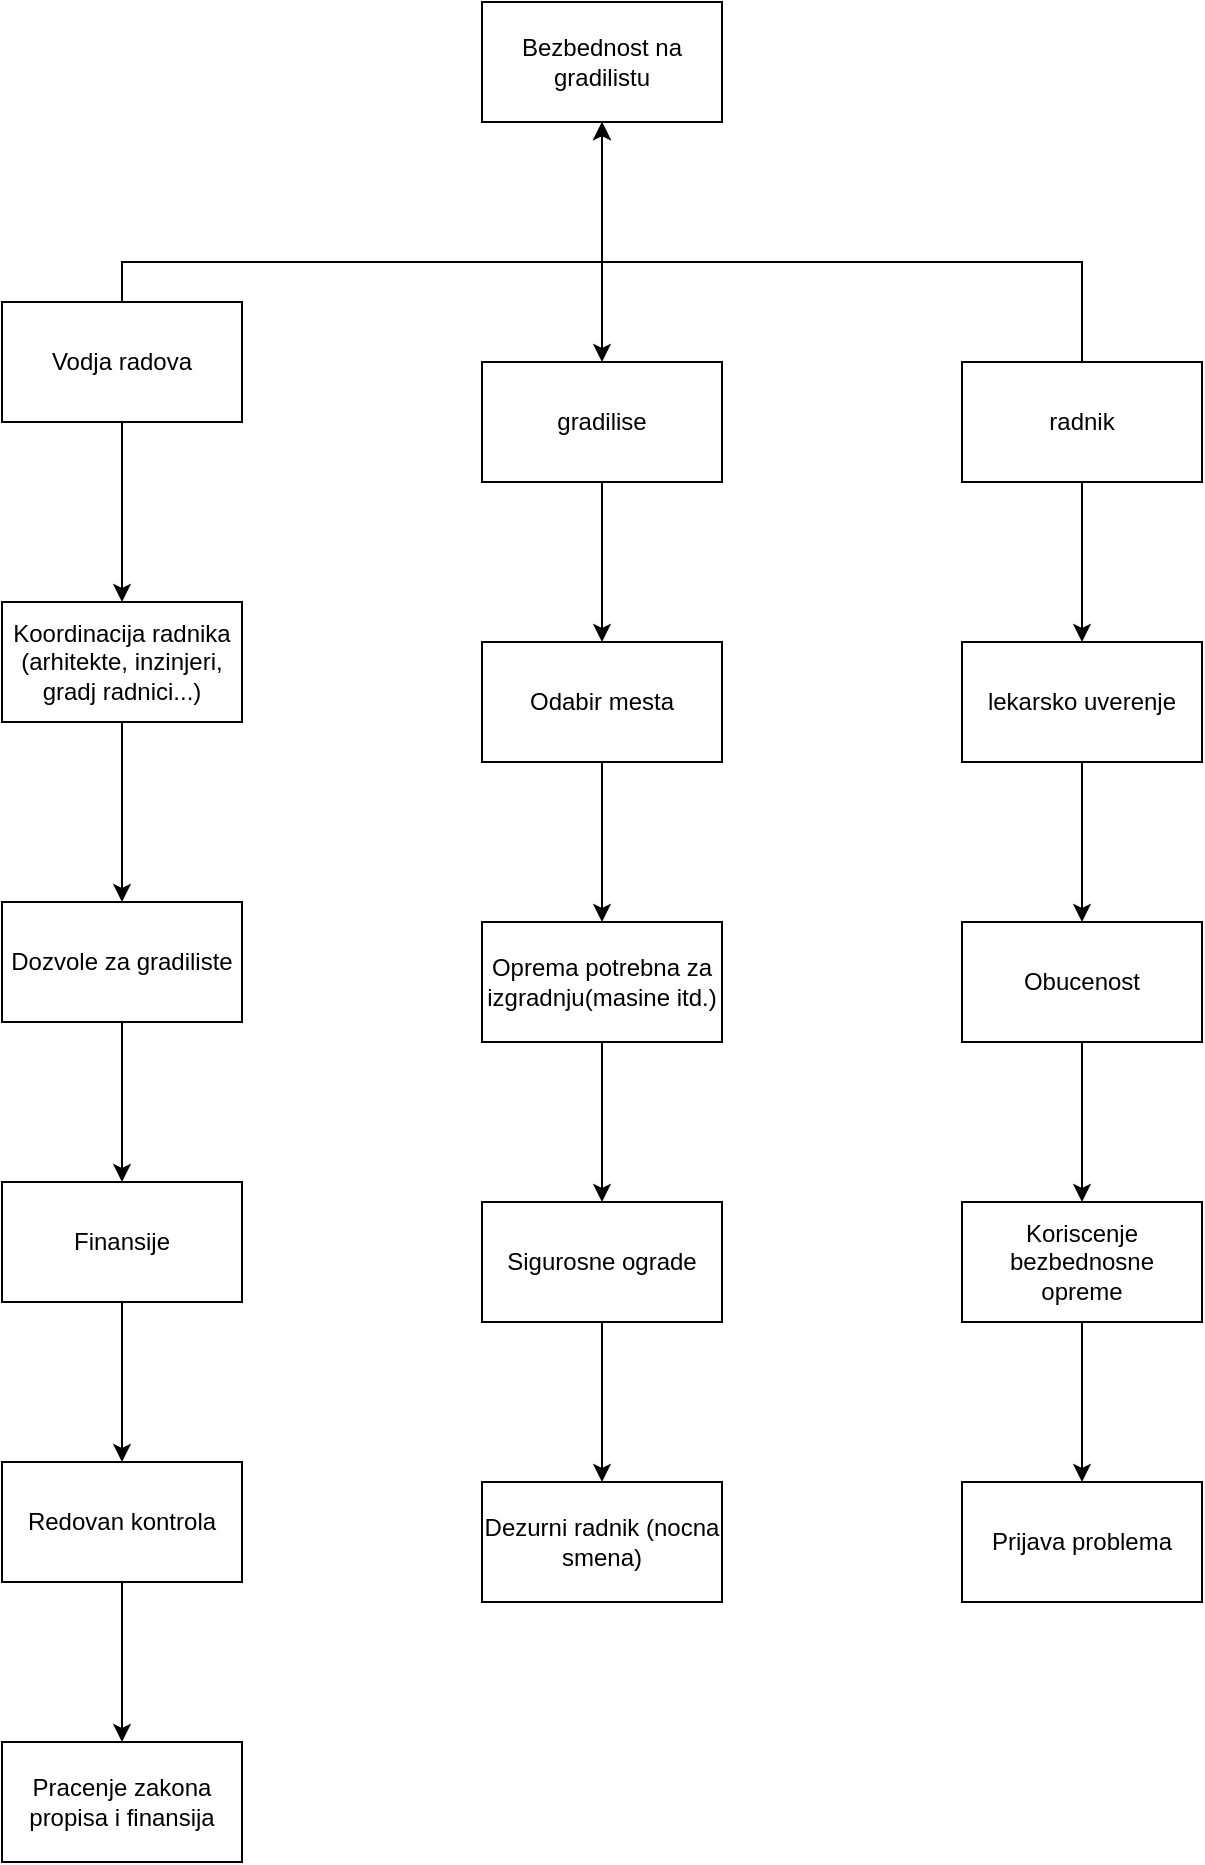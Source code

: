 <mxfile version="21.2.8" type="device">
  <diagram id="-3KZ8sQtgi4ZOSZBcIpP" name="Page-2">
    <mxGraphModel dx="1434" dy="756" grid="1" gridSize="10" guides="1" tooltips="1" connect="1" arrows="1" fold="1" page="1" pageScale="1" pageWidth="827" pageHeight="1169" math="0" shadow="0">
      <root>
        <mxCell id="0" />
        <mxCell id="1" parent="0" />
        <mxCell id="lK-TBmjNOBdQ8cUcPQU5-29" style="edgeStyle=orthogonalEdgeStyle;rounded=0;orthogonalLoop=1;jettySize=auto;html=1;entryX=0.5;entryY=1;entryDx=0;entryDy=0;" edge="1" parent="1" source="BefUz19iRx9p-KyVa4R2-1" target="lK-TBmjNOBdQ8cUcPQU5-27">
          <mxGeometry relative="1" as="geometry">
            <Array as="points">
              <mxPoint x="140" y="220" />
              <mxPoint x="380" y="220" />
            </Array>
          </mxGeometry>
        </mxCell>
        <mxCell id="lK-TBmjNOBdQ8cUcPQU5-31" style="edgeStyle=orthogonalEdgeStyle;rounded=0;orthogonalLoop=1;jettySize=auto;html=1;entryX=0.5;entryY=0;entryDx=0;entryDy=0;" edge="1" parent="1" source="BefUz19iRx9p-KyVa4R2-1" target="lK-TBmjNOBdQ8cUcPQU5-7">
          <mxGeometry relative="1" as="geometry" />
        </mxCell>
        <mxCell id="BefUz19iRx9p-KyVa4R2-1" value="Vodja radova" style="rounded=0;whiteSpace=wrap;html=1;" vertex="1" parent="1">
          <mxGeometry x="80" y="240" width="120" height="60" as="geometry" />
        </mxCell>
        <mxCell id="lK-TBmjNOBdQ8cUcPQU5-4" value="" style="edgeStyle=orthogonalEdgeStyle;rounded=0;orthogonalLoop=1;jettySize=auto;html=1;" edge="1" parent="1" source="lK-TBmjNOBdQ8cUcPQU5-1" target="lK-TBmjNOBdQ8cUcPQU5-3">
          <mxGeometry relative="1" as="geometry" />
        </mxCell>
        <mxCell id="lK-TBmjNOBdQ8cUcPQU5-1" value="Dozvole za gradiliste" style="rounded=0;whiteSpace=wrap;html=1;" vertex="1" parent="1">
          <mxGeometry x="80" y="540" width="120" height="60" as="geometry" />
        </mxCell>
        <mxCell id="lK-TBmjNOBdQ8cUcPQU5-6" value="" style="edgeStyle=orthogonalEdgeStyle;rounded=0;orthogonalLoop=1;jettySize=auto;html=1;" edge="1" parent="1" source="lK-TBmjNOBdQ8cUcPQU5-3" target="lK-TBmjNOBdQ8cUcPQU5-5">
          <mxGeometry relative="1" as="geometry" />
        </mxCell>
        <mxCell id="lK-TBmjNOBdQ8cUcPQU5-3" value="Finansije" style="rounded=0;whiteSpace=wrap;html=1;" vertex="1" parent="1">
          <mxGeometry x="80" y="680" width="120" height="60" as="geometry" />
        </mxCell>
        <mxCell id="JDFypk0yZ713PvR00XcN-2" value="" style="edgeStyle=orthogonalEdgeStyle;rounded=0;orthogonalLoop=1;jettySize=auto;html=1;" edge="1" parent="1" source="lK-TBmjNOBdQ8cUcPQU5-5" target="JDFypk0yZ713PvR00XcN-1">
          <mxGeometry relative="1" as="geometry" />
        </mxCell>
        <mxCell id="lK-TBmjNOBdQ8cUcPQU5-5" value="Redovan kontrola" style="whiteSpace=wrap;html=1;rounded=0;" vertex="1" parent="1">
          <mxGeometry x="80" y="820" width="120" height="60" as="geometry" />
        </mxCell>
        <mxCell id="lK-TBmjNOBdQ8cUcPQU5-32" style="edgeStyle=orthogonalEdgeStyle;rounded=0;orthogonalLoop=1;jettySize=auto;html=1;" edge="1" parent="1" source="lK-TBmjNOBdQ8cUcPQU5-7" target="lK-TBmjNOBdQ8cUcPQU5-1">
          <mxGeometry relative="1" as="geometry" />
        </mxCell>
        <mxCell id="lK-TBmjNOBdQ8cUcPQU5-7" value="Koordinacija radnika&lt;br&gt;(arhitekte, inzinjeri, gradj radnici...)" style="whiteSpace=wrap;html=1;rounded=0;" vertex="1" parent="1">
          <mxGeometry x="80" y="390" width="120" height="60" as="geometry" />
        </mxCell>
        <mxCell id="lK-TBmjNOBdQ8cUcPQU5-9" value="" style="edgeStyle=orthogonalEdgeStyle;rounded=0;orthogonalLoop=1;jettySize=auto;html=1;" edge="1" parent="1" source="lK-TBmjNOBdQ8cUcPQU5-10" target="lK-TBmjNOBdQ8cUcPQU5-12">
          <mxGeometry relative="1" as="geometry" />
        </mxCell>
        <mxCell id="lK-TBmjNOBdQ8cUcPQU5-10" value="gradilise" style="rounded=0;whiteSpace=wrap;html=1;" vertex="1" parent="1">
          <mxGeometry x="320" y="270" width="120" height="60" as="geometry" />
        </mxCell>
        <mxCell id="lK-TBmjNOBdQ8cUcPQU5-11" value="" style="edgeStyle=orthogonalEdgeStyle;rounded=0;orthogonalLoop=1;jettySize=auto;html=1;" edge="1" parent="1" source="lK-TBmjNOBdQ8cUcPQU5-12" target="lK-TBmjNOBdQ8cUcPQU5-14">
          <mxGeometry relative="1" as="geometry" />
        </mxCell>
        <mxCell id="lK-TBmjNOBdQ8cUcPQU5-12" value="Odabir mesta" style="rounded=0;whiteSpace=wrap;html=1;" vertex="1" parent="1">
          <mxGeometry x="320" y="410" width="120" height="60" as="geometry" />
        </mxCell>
        <mxCell id="lK-TBmjNOBdQ8cUcPQU5-13" value="" style="edgeStyle=orthogonalEdgeStyle;rounded=0;orthogonalLoop=1;jettySize=auto;html=1;" edge="1" parent="1" source="lK-TBmjNOBdQ8cUcPQU5-14" target="lK-TBmjNOBdQ8cUcPQU5-16">
          <mxGeometry relative="1" as="geometry" />
        </mxCell>
        <mxCell id="lK-TBmjNOBdQ8cUcPQU5-14" value="Oprema potrebna za izgradnju(masine itd.)" style="rounded=0;whiteSpace=wrap;html=1;" vertex="1" parent="1">
          <mxGeometry x="320" y="550" width="120" height="60" as="geometry" />
        </mxCell>
        <mxCell id="lK-TBmjNOBdQ8cUcPQU5-15" value="" style="edgeStyle=orthogonalEdgeStyle;rounded=0;orthogonalLoop=1;jettySize=auto;html=1;" edge="1" parent="1" source="lK-TBmjNOBdQ8cUcPQU5-16" target="lK-TBmjNOBdQ8cUcPQU5-17">
          <mxGeometry relative="1" as="geometry" />
        </mxCell>
        <mxCell id="lK-TBmjNOBdQ8cUcPQU5-16" value="Sigurosne ograde" style="whiteSpace=wrap;html=1;rounded=0;" vertex="1" parent="1">
          <mxGeometry x="320" y="690" width="120" height="60" as="geometry" />
        </mxCell>
        <mxCell id="lK-TBmjNOBdQ8cUcPQU5-17" value="Dezurni radnik (nocna smena)" style="whiteSpace=wrap;html=1;rounded=0;" vertex="1" parent="1">
          <mxGeometry x="320" y="830" width="120" height="60" as="geometry" />
        </mxCell>
        <mxCell id="lK-TBmjNOBdQ8cUcPQU5-18" value="" style="edgeStyle=orthogonalEdgeStyle;rounded=0;orthogonalLoop=1;jettySize=auto;html=1;" edge="1" parent="1" source="lK-TBmjNOBdQ8cUcPQU5-19" target="lK-TBmjNOBdQ8cUcPQU5-21">
          <mxGeometry relative="1" as="geometry" />
        </mxCell>
        <mxCell id="lK-TBmjNOBdQ8cUcPQU5-30" style="edgeStyle=orthogonalEdgeStyle;rounded=0;orthogonalLoop=1;jettySize=auto;html=1;entryX=0.5;entryY=1;entryDx=0;entryDy=0;" edge="1" parent="1" source="lK-TBmjNOBdQ8cUcPQU5-19" target="lK-TBmjNOBdQ8cUcPQU5-27">
          <mxGeometry relative="1" as="geometry">
            <Array as="points">
              <mxPoint x="620" y="220" />
              <mxPoint x="380" y="220" />
            </Array>
          </mxGeometry>
        </mxCell>
        <mxCell id="lK-TBmjNOBdQ8cUcPQU5-19" value="radnik" style="rounded=0;whiteSpace=wrap;html=1;" vertex="1" parent="1">
          <mxGeometry x="560" y="270" width="120" height="60" as="geometry" />
        </mxCell>
        <mxCell id="lK-TBmjNOBdQ8cUcPQU5-20" value="" style="edgeStyle=orthogonalEdgeStyle;rounded=0;orthogonalLoop=1;jettySize=auto;html=1;" edge="1" parent="1" source="lK-TBmjNOBdQ8cUcPQU5-21" target="lK-TBmjNOBdQ8cUcPQU5-23">
          <mxGeometry relative="1" as="geometry" />
        </mxCell>
        <mxCell id="lK-TBmjNOBdQ8cUcPQU5-21" value="lekarsko uverenje" style="rounded=0;whiteSpace=wrap;html=1;" vertex="1" parent="1">
          <mxGeometry x="560" y="410" width="120" height="60" as="geometry" />
        </mxCell>
        <mxCell id="lK-TBmjNOBdQ8cUcPQU5-22" value="" style="edgeStyle=orthogonalEdgeStyle;rounded=0;orthogonalLoop=1;jettySize=auto;html=1;" edge="1" parent="1" source="lK-TBmjNOBdQ8cUcPQU5-23" target="lK-TBmjNOBdQ8cUcPQU5-25">
          <mxGeometry relative="1" as="geometry" />
        </mxCell>
        <mxCell id="lK-TBmjNOBdQ8cUcPQU5-23" value="Obucenost" style="rounded=0;whiteSpace=wrap;html=1;" vertex="1" parent="1">
          <mxGeometry x="560" y="550" width="120" height="60" as="geometry" />
        </mxCell>
        <mxCell id="lK-TBmjNOBdQ8cUcPQU5-24" value="" style="edgeStyle=orthogonalEdgeStyle;rounded=0;orthogonalLoop=1;jettySize=auto;html=1;" edge="1" parent="1" source="lK-TBmjNOBdQ8cUcPQU5-25" target="lK-TBmjNOBdQ8cUcPQU5-26">
          <mxGeometry relative="1" as="geometry" />
        </mxCell>
        <mxCell id="lK-TBmjNOBdQ8cUcPQU5-25" value="Koriscenje bezbednosne &lt;br&gt;opreme" style="whiteSpace=wrap;html=1;rounded=0;" vertex="1" parent="1">
          <mxGeometry x="560" y="690" width="120" height="60" as="geometry" />
        </mxCell>
        <mxCell id="lK-TBmjNOBdQ8cUcPQU5-26" value="Prijava problema" style="whiteSpace=wrap;html=1;rounded=0;" vertex="1" parent="1">
          <mxGeometry x="560" y="830" width="120" height="60" as="geometry" />
        </mxCell>
        <mxCell id="lK-TBmjNOBdQ8cUcPQU5-28" style="edgeStyle=orthogonalEdgeStyle;rounded=0;orthogonalLoop=1;jettySize=auto;html=1;" edge="1" parent="1" source="lK-TBmjNOBdQ8cUcPQU5-27" target="lK-TBmjNOBdQ8cUcPQU5-10">
          <mxGeometry relative="1" as="geometry" />
        </mxCell>
        <mxCell id="lK-TBmjNOBdQ8cUcPQU5-27" value="Bezbednost na gradilistu" style="whiteSpace=wrap;html=1;" vertex="1" parent="1">
          <mxGeometry x="320" y="90" width="120" height="60" as="geometry" />
        </mxCell>
        <mxCell id="JDFypk0yZ713PvR00XcN-1" value="Pracenje zakona propisa i finansija" style="whiteSpace=wrap;html=1;rounded=0;" vertex="1" parent="1">
          <mxGeometry x="80" y="960" width="120" height="60" as="geometry" />
        </mxCell>
      </root>
    </mxGraphModel>
  </diagram>
</mxfile>
